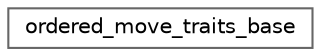digraph "类继承关系图"
{
 // LATEX_PDF_SIZE
  bgcolor="transparent";
  edge [fontname=Helvetica,fontsize=10,labelfontname=Helvetica,labelfontsize=10];
  node [fontname=Helvetica,fontsize=10,shape=box,height=0.2,width=0.4];
  rankdir="LR";
  Node0 [id="Node000000",label="ordered_move_traits_base",height=0.2,width=0.4,color="grey40", fillcolor="white", style="filled",URL="$structordered__move__traits__base.html",tooltip=" "];
}

